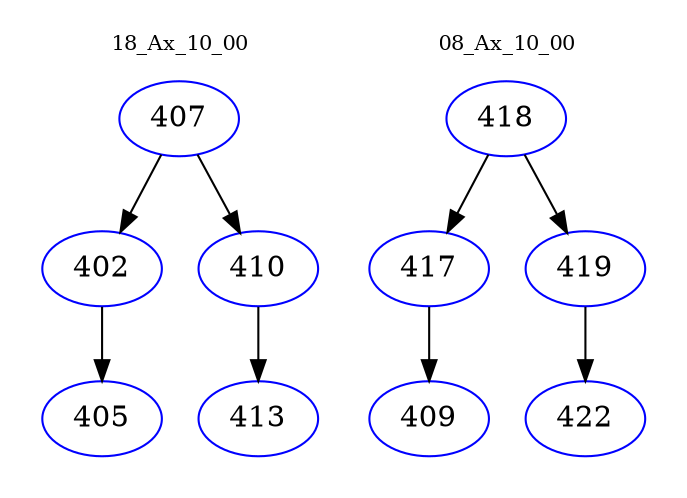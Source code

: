 digraph{
subgraph cluster_0 {
color = white
label = "18_Ax_10_00";
fontsize=10;
T0_407 [label="407", color="blue"]
T0_407 -> T0_402 [color="black"]
T0_402 [label="402", color="blue"]
T0_402 -> T0_405 [color="black"]
T0_405 [label="405", color="blue"]
T0_407 -> T0_410 [color="black"]
T0_410 [label="410", color="blue"]
T0_410 -> T0_413 [color="black"]
T0_413 [label="413", color="blue"]
}
subgraph cluster_1 {
color = white
label = "08_Ax_10_00";
fontsize=10;
T1_418 [label="418", color="blue"]
T1_418 -> T1_417 [color="black"]
T1_417 [label="417", color="blue"]
T1_417 -> T1_409 [color="black"]
T1_409 [label="409", color="blue"]
T1_418 -> T1_419 [color="black"]
T1_419 [label="419", color="blue"]
T1_419 -> T1_422 [color="black"]
T1_422 [label="422", color="blue"]
}
}
